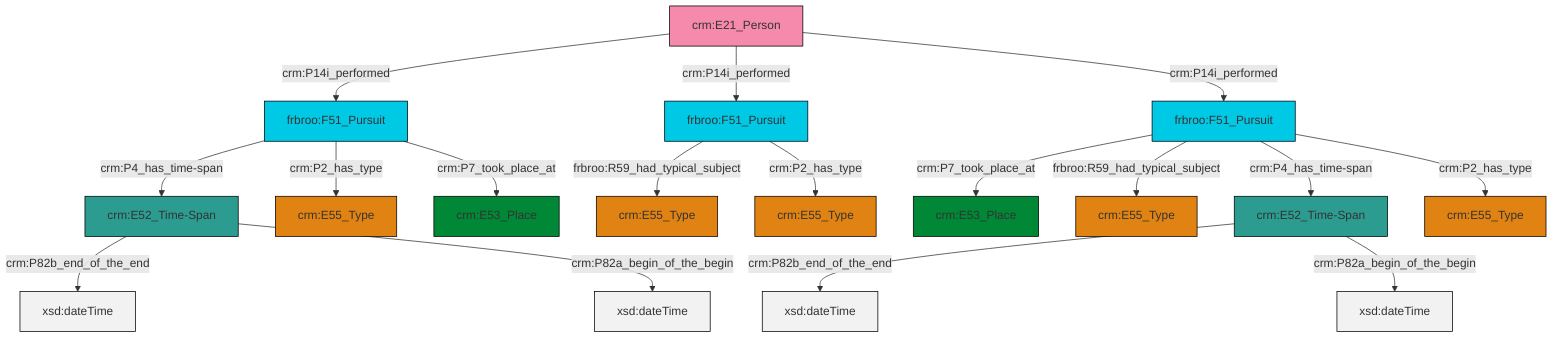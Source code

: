 graph TD
classDef Literal fill:#f2f2f2,stroke:#000000;
classDef CRM_Entity fill:#FFFFFF,stroke:#000000;
classDef Temporal_Entity fill:#00C9E6, stroke:#000000;
classDef Type fill:#E18312, stroke:#000000;
classDef Time-Span fill:#2C9C91, stroke:#000000;
classDef Appellation fill:#FFEB7F, stroke:#000000;
classDef Place fill:#008836, stroke:#000000;
classDef Persistent_Item fill:#B266B2, stroke:#000000;
classDef Conceptual_Object fill:#FFD700, stroke:#000000;
classDef Physical_Thing fill:#D2B48C, stroke:#000000;
classDef Actor fill:#f58aad, stroke:#000000;
classDef PC_Classes fill:#4ce600, stroke:#000000;
classDef Multi fill:#cccccc,stroke:#000000;

0["frbroo:F51_Pursuit"]:::Temporal_Entity -->|frbroo:R59_had_typical_subject| 1["crm:E55_Type"]:::Type
2["crm:E52_Time-Span"]:::Time-Span -->|crm:P82b_end_of_the_end| 3[xsd:dateTime]:::Literal
4["frbroo:F51_Pursuit"]:::Temporal_Entity -->|crm:P4_has_time-span| 10["crm:E52_Time-Span"]:::Time-Span
0["frbroo:F51_Pursuit"]:::Temporal_Entity -->|crm:P2_has_type| 11["crm:E55_Type"]:::Type
18["crm:E21_Person"]:::Actor -->|crm:P14i_performed| 4["frbroo:F51_Pursuit"]:::Temporal_Entity
10["crm:E52_Time-Span"]:::Time-Span -->|crm:P82b_end_of_the_end| 20[xsd:dateTime]:::Literal
6["frbroo:F51_Pursuit"]:::Temporal_Entity -->|crm:P7_took_place_at| 8["crm:E53_Place"]:::Place
2["crm:E52_Time-Span"]:::Time-Span -->|crm:P82a_begin_of_the_begin| 21[xsd:dateTime]:::Literal
18["crm:E21_Person"]:::Actor -->|crm:P14i_performed| 0["frbroo:F51_Pursuit"]:::Temporal_Entity
10["crm:E52_Time-Span"]:::Time-Span -->|crm:P82a_begin_of_the_begin| 26[xsd:dateTime]:::Literal
18["crm:E21_Person"]:::Actor -->|crm:P14i_performed| 6["frbroo:F51_Pursuit"]:::Temporal_Entity
4["frbroo:F51_Pursuit"]:::Temporal_Entity -->|crm:P2_has_type| 13["crm:E55_Type"]:::Type
6["frbroo:F51_Pursuit"]:::Temporal_Entity -->|frbroo:R59_had_typical_subject| 29["crm:E55_Type"]:::Type
4["frbroo:F51_Pursuit"]:::Temporal_Entity -->|crm:P7_took_place_at| 23["crm:E53_Place"]:::Place
6["frbroo:F51_Pursuit"]:::Temporal_Entity -->|crm:P4_has_time-span| 2["crm:E52_Time-Span"]:::Time-Span
6["frbroo:F51_Pursuit"]:::Temporal_Entity -->|crm:P2_has_type| 15["crm:E55_Type"]:::Type